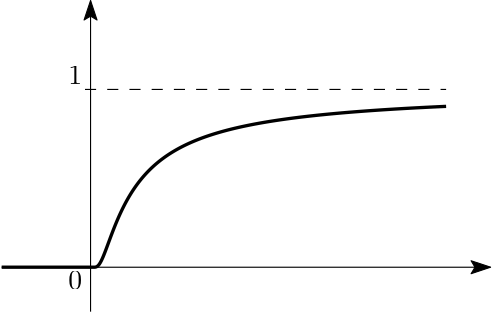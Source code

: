 <?xml version="1.0"?>
<!DOCTYPE ipe SYSTEM "ipe.dtd">
<ipe version="70218" creator="Ipe 7.2.23">
<info created="D:20210328163306" modified="D:20210427234334"/>
<ipestyle name="basic">
<symbol name="arrow/arc(spx)">
<path stroke="sym-stroke" fill="sym-stroke" pen="sym-pen">
0 0 m
-1 0.333 l
-1 -0.333 l
h
</path>
</symbol>
<symbol name="arrow/farc(spx)">
<path stroke="sym-stroke" fill="white" pen="sym-pen">
0 0 m
-1 0.333 l
-1 -0.333 l
h
</path>
</symbol>
<symbol name="arrow/ptarc(spx)">
<path stroke="sym-stroke" fill="sym-stroke" pen="sym-pen">
0 0 m
-1 0.333 l
-0.8 0 l
-1 -0.333 l
h
</path>
</symbol>
<symbol name="arrow/fptarc(spx)">
<path stroke="sym-stroke" fill="white" pen="sym-pen">
0 0 m
-1 0.333 l
-0.8 0 l
-1 -0.333 l
h
</path>
</symbol>
<symbol name="mark/circle(sx)" transformations="translations">
<path fill="sym-stroke">
0.6 0 0 0.6 0 0 e
0.4 0 0 0.4 0 0 e
</path>
</symbol>
<symbol name="mark/disk(sx)" transformations="translations">
<path fill="sym-stroke">
0.6 0 0 0.6 0 0 e
</path>
</symbol>
<symbol name="mark/fdisk(sfx)" transformations="translations">
<group>
<path fill="sym-fill">
0.5 0 0 0.5 0 0 e
</path>
<path fill="sym-stroke" fillrule="eofill">
0.6 0 0 0.6 0 0 e
0.4 0 0 0.4 0 0 e
</path>
</group>
</symbol>
<symbol name="mark/box(sx)" transformations="translations">
<path fill="sym-stroke" fillrule="eofill">
-0.6 -0.6 m
0.6 -0.6 l
0.6 0.6 l
-0.6 0.6 l
h
-0.4 -0.4 m
0.4 -0.4 l
0.4 0.4 l
-0.4 0.4 l
h
</path>
</symbol>
<symbol name="mark/square(sx)" transformations="translations">
<path fill="sym-stroke">
-0.6 -0.6 m
0.6 -0.6 l
0.6 0.6 l
-0.6 0.6 l
h
</path>
</symbol>
<symbol name="mark/fsquare(sfx)" transformations="translations">
<group>
<path fill="sym-fill">
-0.5 -0.5 m
0.5 -0.5 l
0.5 0.5 l
-0.5 0.5 l
h
</path>
<path fill="sym-stroke" fillrule="eofill">
-0.6 -0.6 m
0.6 -0.6 l
0.6 0.6 l
-0.6 0.6 l
h
-0.4 -0.4 m
0.4 -0.4 l
0.4 0.4 l
-0.4 0.4 l
h
</path>
</group>
</symbol>
<symbol name="mark/cross(sx)" transformations="translations">
<group>
<path fill="sym-stroke">
-0.43 -0.57 m
0.57 0.43 l
0.43 0.57 l
-0.57 -0.43 l
h
</path>
<path fill="sym-stroke">
-0.43 0.57 m
0.57 -0.43 l
0.43 -0.57 l
-0.57 0.43 l
h
</path>
</group>
</symbol>
<symbol name="arrow/fnormal(spx)">
<path stroke="sym-stroke" fill="white" pen="sym-pen">
0 0 m
-1 0.333 l
-1 -0.333 l
h
</path>
</symbol>
<symbol name="arrow/pointed(spx)">
<path stroke="sym-stroke" fill="sym-stroke" pen="sym-pen">
0 0 m
-1 0.333 l
-0.8 0 l
-1 -0.333 l
h
</path>
</symbol>
<symbol name="arrow/fpointed(spx)">
<path stroke="sym-stroke" fill="white" pen="sym-pen">
0 0 m
-1 0.333 l
-0.8 0 l
-1 -0.333 l
h
</path>
</symbol>
<symbol name="arrow/linear(spx)">
<path stroke="sym-stroke" pen="sym-pen">
-1 0.333 m
0 0 l
-1 -0.333 l
</path>
</symbol>
<symbol name="arrow/fdouble(spx)">
<path stroke="sym-stroke" fill="white" pen="sym-pen">
0 0 m
-1 0.333 l
-1 -0.333 l
h
-1 0 m
-2 0.333 l
-2 -0.333 l
h
</path>
</symbol>
<symbol name="arrow/double(spx)">
<path stroke="sym-stroke" fill="sym-stroke" pen="sym-pen">
0 0 m
-1 0.333 l
-1 -0.333 l
h
-1 0 m
-2 0.333 l
-2 -0.333 l
h
</path>
</symbol>
<symbol name="arrow/mid-normal(spx)">
<path stroke="sym-stroke" fill="sym-stroke" pen="sym-pen">
0.5 0 m
-0.5 0.333 l
-0.5 -0.333 l
h
</path>
</symbol>
<symbol name="arrow/mid-fnormal(spx)">
<path stroke="sym-stroke" fill="white" pen="sym-pen">
0.5 0 m
-0.5 0.333 l
-0.5 -0.333 l
h
</path>
</symbol>
<symbol name="arrow/mid-pointed(spx)">
<path stroke="sym-stroke" fill="sym-stroke" pen="sym-pen">
0.5 0 m
-0.5 0.333 l
-0.3 0 l
-0.5 -0.333 l
h
</path>
</symbol>
<symbol name="arrow/mid-fpointed(spx)">
<path stroke="sym-stroke" fill="white" pen="sym-pen">
0.5 0 m
-0.5 0.333 l
-0.3 0 l
-0.5 -0.333 l
h
</path>
</symbol>
<symbol name="arrow/mid-double(spx)">
<path stroke="sym-stroke" fill="sym-stroke" pen="sym-pen">
1 0 m
0 0.333 l
0 -0.333 l
h
0 0 m
-1 0.333 l
-1 -0.333 l
h
</path>
</symbol>
<symbol name="arrow/mid-fdouble(spx)">
<path stroke="sym-stroke" fill="white" pen="sym-pen">
1 0 m
0 0.333 l
0 -0.333 l
h
0 0 m
-1 0.333 l
-1 -0.333 l
h
</path>
</symbol>
<anglesize name="22.5 deg" value="22.5"/>
<anglesize name="30 deg" value="30"/>
<anglesize name="45 deg" value="45"/>
<anglesize name="60 deg" value="60"/>
<anglesize name="90 deg" value="90"/>
<arrowsize name="large" value="10"/>
<arrowsize name="small" value="5"/>
<arrowsize name="tiny" value="3"/>
<color name="blue" value="0 0 1"/>
<color name="brown" value="0.647 0.165 0.165"/>
<color name="darkblue" value="0 0 0.545"/>
<color name="darkcyan" value="0 0.545 0.545"/>
<color name="darkgray" value="0.663"/>
<color name="darkgreen" value="0 0.392 0"/>
<color name="darkmagenta" value="0.545 0 0.545"/>
<color name="darkorange" value="1 0.549 0"/>
<color name="darkred" value="0.545 0 0"/>
<color name="gold" value="1 0.843 0"/>
<color name="gray" value="0.745"/>
<color name="green" value="0 1 0"/>
<color name="lightblue" value="0.678 0.847 0.902"/>
<color name="lightcyan" value="0.878 1 1"/>
<color name="lightgray" value="0.827"/>
<color name="lightgreen" value="0.565 0.933 0.565"/>
<color name="lightyellow" value="1 1 0.878"/>
<color name="navy" value="0 0 0.502"/>
<color name="orange" value="1 0.647 0"/>
<color name="pink" value="1 0.753 0.796"/>
<color name="purple" value="0.627 0.125 0.941"/>
<color name="red" value="1 0 0"/>
<color name="seagreen" value="0.18 0.545 0.341"/>
<color name="turquoise" value="0.251 0.878 0.816"/>
<color name="violet" value="0.933 0.51 0.933"/>
<color name="yellow" value="1 1 0"/>
<dashstyle name="dash dot dotted" value="[4 2 1 2 1 2] 0"/>
<dashstyle name="dash dotted" value="[4 2 1 2] 0"/>
<dashstyle name="dashed" value="[4] 0"/>
<dashstyle name="dotted" value="[1 3] 0"/>
<gridsize name="10 pts (~3.5 mm)" value="10"/>
<gridsize name="14 pts (~5 mm)" value="14"/>
<gridsize name="16 pts (~6 mm)" value="16"/>
<gridsize name="20 pts (~7 mm)" value="20"/>
<gridsize name="28 pts (~10 mm)" value="28"/>
<gridsize name="32 pts (~12 mm)" value="32"/>
<gridsize name="4 pts" value="4"/>
<gridsize name="56 pts (~20 mm)" value="56"/>
<gridsize name="8 pts (~3 mm)" value="8"/>
<opacity name="10%" value="0.1"/>
<opacity name="30%" value="0.3"/>
<opacity name="50%" value="0.5"/>
<opacity name="75%" value="0.75"/>
<pen name="fat" value="1.2"/>
<pen name="heavier" value="0.8"/>
<pen name="ultrafat" value="2"/>
<symbolsize name="large" value="5"/>
<symbolsize name="small" value="2"/>
<symbolsize name="tiny" value="1.1"/>
<textsize name="Huge" value="\Huge"/>
<textsize name="LARGE" value="\LARGE"/>
<textsize name="Large" value="\Large"/>
<textsize name="footnote" value="\footnotesize"/>
<textsize name="huge" value="\huge"/>
<textsize name="large" value="\large"/>
<textsize name="small" value="\small"/>
<textsize name="tiny" value="\tiny"/>
<textstyle name="center" begin="\begin{center}" end="\end{center}"/>
<textstyle name="item" begin="\begin{itemize}\item{}" end="\end{itemize}"/>
<textstyle name="itemize" begin="\begin{itemize}" end="\end{itemize}"/>
<tiling name="falling" angle="-60" step="4" width="1"/>
<tiling name="rising" angle="30" step="4" width="1"/>
</ipestyle>
<ipestyle name="specific">
<symbol name="arrow/arc(spx)">
<path stroke="sym-stroke" fill="sym-stroke" pen="sym-pen">
0 0 m
-1 0.333 l
-1 -0.333 l
h
</path>
</symbol>
<symbol name="arrow/farc(spx)">
<path stroke="sym-stroke" fill="white" pen="sym-pen">
0 0 m
-1 0.333 l
-1 -0.333 l
h
</path>
</symbol>
<symbol name="arrow/ptarc(spx)">
<path stroke="sym-stroke" fill="sym-stroke" pen="sym-pen">
0 0 m
-1 0.333 l
-0.8 0 l
-1 -0.333 l
h
</path>
</symbol>
<symbol name="arrow/fptarc(spx)">
<path stroke="sym-stroke" fill="white" pen="sym-pen">
0 0 m
-1 0.333 l
-0.8 0 l
-1 -0.333 l
h
</path>
</symbol>
<symbol name="mark/circle(sx)" transformations="translations">
<path fill="sym-stroke">
0.6 0 0 0.6 0 0 e
0.4 0 0 0.4 0 0 e
</path>
</symbol>
<symbol name="mark/disk(sx)" transformations="translations">
<path fill="sym-stroke">
0.6 0 0 0.6 0 0 e
</path>
</symbol>
<symbol name="mark/fdisk(sfx)" transformations="translations">
<group>
<path fill="sym-fill">
0.5 0 0 0.5 0 0 e
</path>
<path fill="sym-stroke" fillrule="eofill">
0.6 0 0 0.6 0 0 e
0.4 0 0 0.4 0 0 e
</path>
</group>
</symbol>
<symbol name="mark/box(sx)" transformations="translations">
<path fill="sym-stroke" fillrule="eofill">
-0.6 -0.6 m
0.6 -0.6 l
0.6 0.6 l
-0.6 0.6 l
h
-0.4 -0.4 m
0.4 -0.4 l
0.4 0.4 l
-0.4 0.4 l
h
</path>
</symbol>
<symbol name="mark/square(sx)" transformations="translations">
<path fill="sym-stroke">
-0.6 -0.6 m
0.6 -0.6 l
0.6 0.6 l
-0.6 0.6 l
h
</path>
</symbol>
<symbol name="mark/fsquare(sfx)" transformations="translations">
<group>
<path fill="sym-fill">
-0.5 -0.5 m
0.5 -0.5 l
0.5 0.5 l
-0.5 0.5 l
h
</path>
<path fill="sym-stroke" fillrule="eofill">
-0.6 -0.6 m
0.6 -0.6 l
0.6 0.6 l
-0.6 0.6 l
h
-0.4 -0.4 m
0.4 -0.4 l
0.4 0.4 l
-0.4 0.4 l
h
</path>
</group>
</symbol>
<symbol name="mark/cross(sx)" transformations="translations">
<group>
<path fill="sym-stroke">
-0.43 -0.57 m
0.57 0.43 l
0.43 0.57 l
-0.57 -0.43 l
h
</path>
<path fill="sym-stroke">
-0.43 0.57 m
0.57 -0.43 l
0.43 -0.57 l
-0.57 0.43 l
h
</path>
</group>
</symbol>
<symbol name="arrow/fnormal(spx)">
<path stroke="sym-stroke" fill="white" pen="sym-pen">
0 0 m
-1 0.333 l
-1 -0.333 l
h
</path>
</symbol>
<symbol name="arrow/pointed(spx)">
<path stroke="sym-stroke" fill="sym-stroke" pen="sym-pen">
0 0 m
-1 0.333 l
-0.8 0 l
-1 -0.333 l
h
</path>
</symbol>
<symbol name="arrow/fpointed(spx)">
<path stroke="sym-stroke" fill="white" pen="sym-pen">
0 0 m
-1 0.333 l
-0.8 0 l
-1 -0.333 l
h
</path>
</symbol>
<symbol name="arrow/linear(spx)">
<path stroke="sym-stroke" pen="sym-pen">
-1 0.333 m
0 0 l
-1 -0.333 l
</path>
</symbol>
<symbol name="arrow/fdouble(spx)">
<path stroke="sym-stroke" fill="white" pen="sym-pen">
0 0 m
-1 0.333 l
-1 -0.333 l
h
-1 0 m
-2 0.333 l
-2 -0.333 l
h
</path>
</symbol>
<symbol name="arrow/double(spx)">
<path stroke="sym-stroke" fill="sym-stroke" pen="sym-pen">
0 0 m
-1 0.333 l
-1 -0.333 l
h
-1 0 m
-2 0.333 l
-2 -0.333 l
h
</path>
</symbol>
<symbol name="arrow/mid-normal(spx)">
<path stroke="sym-stroke" fill="sym-stroke" pen="sym-pen">
0.5 0 m
-0.5 0.333 l
-0.5 -0.333 l
h
</path>
</symbol>
<symbol name="arrow/mid-fnormal(spx)">
<path stroke="sym-stroke" fill="white" pen="sym-pen">
0.5 0 m
-0.5 0.333 l
-0.5 -0.333 l
h
</path>
</symbol>
<symbol name="arrow/mid-pointed(spx)">
<path stroke="sym-stroke" fill="sym-stroke" pen="sym-pen">
0.5 0 m
-0.5 0.333 l
-0.3 0 l
-0.5 -0.333 l
h
</path>
</symbol>
<symbol name="arrow/mid-fpointed(spx)">
<path stroke="sym-stroke" fill="white" pen="sym-pen">
0.5 0 m
-0.5 0.333 l
-0.3 0 l
-0.5 -0.333 l
h
</path>
</symbol>
<symbol name="arrow/mid-double(spx)">
<path stroke="sym-stroke" fill="sym-stroke" pen="sym-pen">
1 0 m
0 0.333 l
0 -0.333 l
h
0 0 m
-1 0.333 l
-1 -0.333 l
h
</path>
</symbol>
<symbol name="arrow/mid-fdouble(spx)">
<path stroke="sym-stroke" fill="white" pen="sym-pen">
1 0 m
0 0.333 l
0 -0.333 l
h
0 0 m
-1 0.333 l
-1 -0.333 l
h
</path>
</symbol>
<anglesize name="22.5 deg" value="22.5"/>
<anglesize name="30 deg" value="30"/>
<anglesize name="45 deg" value="45"/>
<anglesize name="60 deg" value="60"/>
<anglesize name="90 deg" value="90"/>
<arrowsize name="large" value="10"/>
<arrowsize name="small" value="5"/>
<arrowsize name="tiny" value="3"/>
<color name="blue" value="0 0 1"/>
<color name="brown" value="0.647 0.165 0.165"/>
<color name="darkblue" value="0 0 0.545"/>
<color name="darkcyan" value="0 0.545 0.545"/>
<color name="darkgray" value="0.663"/>
<color name="darkgreen" value="0 0.392 0"/>
<color name="darkmagenta" value="0.545 0 0.545"/>
<color name="darkorange" value="1 0.549 0"/>
<color name="darkred" value="0.545 0 0"/>
<color name="gold" value="1 0.843 0"/>
<color name="gray" value="0.745"/>
<color name="green" value="0 1 0"/>
<color name="lightblue" value="0.678 0.847 0.902"/>
<color name="lightcyan" value="0.878 1 1"/>
<color name="lightgray" value="0.827"/>
<color name="lightgreen" value="0.565 0.933 0.565"/>
<color name="lightyellow" value="1 1 0.878"/>
<color name="navy" value="0 0 0.502"/>
<color name="orange" value="1 0.647 0"/>
<color name="pink" value="1 0.753 0.796"/>
<color name="purple" value="0.627 0.125 0.941"/>
<color name="red" value="1 0 0"/>
<color name="seagreen" value="0.18 0.545 0.341"/>
<color name="turquoise" value="0.251 0.878 0.816"/>
<color name="violet" value="0.933 0.51 0.933"/>
<color name="yellow" value="1 1 0"/>
<dashstyle name="dash dot dotted" value="[4 2 1 2 1 2] 0"/>
<dashstyle name="dash dotted" value="[4 2 1 2] 0"/>
<dashstyle name="dashed hfq" value="[2] 0"/>
<dashstyle name="dashed" value="[4] 0"/>
<dashstyle name="dotted" value="[1 3] 0"/>
<gridsize name="10 pts (~3.5 mm)" value="10"/>
<gridsize name="14 pts (~5 mm)" value="14"/>
<gridsize name="16 pts (~6 mm)" value="16"/>
<gridsize name="2 pts" value="2"/>
<gridsize name="20 pts (~7 mm)" value="20"/>
<gridsize name="28 pts (~10 mm)" value="28"/>
<gridsize name="32 pts (~12 mm)" value="32"/>
<gridsize name="4 pts" value="4"/>
<gridsize name="56 pts (~20 mm)" value="56"/>
<gridsize name="8 pts (~3 mm)" value="8"/>
<opacity name="10%" value="0.1"/>
<opacity name="30%" value="0.3"/>
<opacity name="50%" value="0.5"/>
<opacity name="75%" value="0.75"/>
<pen name="fat" value="1.2"/>
<pen name="heavier" value="0.8"/>
<pen name="ultrafat" value="2"/>
<symbolsize name="large" value="5"/>
<symbolsize name="small" value="2"/>
<symbolsize name="tiny" value="1.1"/>
<textsize name="Huge" value="\Huge"/>
<textsize name="LARGE" value="\LARGE"/>
<textsize name="Large" value="\Large"/>
<textsize name="footnote" value="\footnotesize"/>
<textsize name="huge" value="\huge"/>
<textsize name="large" value="\large"/>
<textsize name="small" value="\small"/>
<textsize name="tiny" value="\tiny"/>
<textstyle name="center" begin="\begin{center}" end="\end{center}"/>
<textstyle name="item" begin="\begin{itemize}\item{}" end="\end{itemize}"/>
<textstyle name="itemize" begin="\begin{itemize}" end="\end{itemize}"/>
<preamble>
\usepackage{amsfonts, amsmath, amsthm, amssymb, mathtools}\DeclareMathSymbol{\shortminus}{\mathbin}{AMSa}{&quot;39}

</preamble>
<tiling name="falling" angle="-60" step="4" width="1"/>
<tiling name="rising" angle="30" step="4" width="1"/>
<tiling name="rising-2" angle="45" step="4" width="0.1"/>
<tiling name="falling-2" angle="-45" step="4" width="0.1"/>
<tiling name="vertical" angle="90" step="6" width="0.3"/>
<tiling name="horizontal" angle="0" step="6" width="0.3"/>
</ipestyle>
<page>
<layer name="alpha"/>
<layer name="beta"/>
<view layers="alpha beta" active="beta"/>
<path layer="beta" matrix="0 0 0 0.777778 256 -23.1111" stroke="black" arrow="pointed/normal">
256 256 m
256 400 l
</path>
<path matrix="1.22222 0 0 1 -88.8889 0" stroke="black" arrow="pointed/normal">
256 192 m
400 192 l
</path>
<path matrix="1.2037 0 0 1 -49.3332 -216" stroke="black" dash="dashed">
252 472 m
360 472 l
</path>
<text matrix="1 0 0 1 0 2" transformations="translations" pos="248 256" stroke="black" type="label" width="4.981" height="6.42" depth="0" valign="baseline" style="math">1</text>
<text matrix="1 0 0 1 0 -224" transformations="translations" pos="248 408" stroke="black" type="label" width="4.981" height="6.42" depth="0" valign="baseline" style="math">0</text>
<path stroke="black" pen="fat">
256.013 192 m
256.12 192
256.227 192
256.334 192 c
256.44 192
256.547 192
256.654 192 c
256.761 192
256.868 192
256.975 192 c
257.082 192
257.189 192.001
257.296 192.003 c
257.403 192.006
257.51 192.011
257.617 192.023 c
257.724 192.036
257.83 192.055
257.937 192.086 c
258.044 192.118
258.151 192.162
258.258 192.221 c
258.365 192.28
258.472 192.355
258.579 192.447 c
258.686 192.539
258.793 192.649
258.9 192.775 c
259.007 192.901
259.114 193.044
259.22 193.202 c
259.327 193.361
259.434 193.535
259.541 193.724 c
259.648 193.912
259.755 194.113
259.862 194.327 c
259.969 194.541
260.076 194.766
260.183 195 c
260.29 195.235
260.397 195.479
260.504 195.731 c
260.611 195.983
260.717 196.242
260.824 196.507 c
260.931 196.772
261.038 197.043
261.145 197.318 c
261.252 197.593
261.359 197.872
261.466 198.154 c
261.573 198.436
261.68 198.721
261.787 199.007 c
261.894 199.293
262.001 199.581
262.107 199.87 c
262.214 200.159
262.321 200.448
262.428 200.738 c
262.535 201.027
262.642 201.317
262.749 201.605 c
262.856 201.894
262.963 202.182
263.07 202.468 c
263.177 202.755
263.284 203.04
263.391 203.324 c
263.497 203.608
263.604 203.89
263.711 204.17 c
263.818 204.45
263.925 204.728
264.032 205.004 c
264.139 205.28
264.246 205.554
264.353 205.825 c
264.46 206.096
264.567 206.365
264.674 206.631 c
264.781 206.897
264.887 207.161
264.994 207.422 c
265.101 207.682
265.208 207.941
265.315 208.196 c
265.422 208.452
265.529 208.704
265.636 208.954 c
265.743 209.204
265.85 209.451
265.957 209.696 c
266.064 209.94
266.171 210.181
266.277 210.42 c
266.384 210.659
266.491 210.895
266.598 211.128 c
266.705 211.361
266.812 211.591
266.919 211.818 c
267.026 212.046
267.133 212.271
267.24 212.493 c
267.347 212.715
267.454 212.934
267.561 213.151 c
267.667 213.367
267.774 213.581
267.881 213.792 c
267.988 214.004
268.095 214.212
268.202 214.418 c
268.309 214.624
268.416 214.828
268.523 215.029 c
268.63 215.23
268.737 215.428
268.844 215.624 c
268.951 215.82
269.057 216.014
269.164 216.205 c
269.271 216.396
269.378 216.585
269.485 216.771 c
269.592 216.958
269.699 217.142
269.806 217.324 c
269.913 217.506
270.02 217.685
270.127 217.863 c
270.234 218.04
270.341 218.215
270.447 218.388 c
270.554 218.561
270.661 218.732
270.768 218.901 c
270.875 219.07
270.982 219.236
271.089 219.401 c
271.196 219.566
271.303 219.728
271.41 219.889 c
271.517 220.05
271.624 220.209
271.731 220.366 c
271.837 220.523
271.944 220.678
272.051 220.831 c
272.158 220.984
272.265 221.135
272.372 221.285 c
272.479 221.434
272.586 221.582
272.693 221.728 c
272.8 221.874
272.907 222.018
273.014 222.161 c
273.121 222.303
273.227 222.444
273.334 222.584 c
273.441 222.723
273.548 222.861
273.655 222.997 c
273.762 223.133
273.869 223.267
273.976 223.4 c
274.083 223.533
274.19 223.665
274.297 223.795 c
274.404 223.925
274.511 224.053
274.617 224.18 c
274.724 224.307
274.831 224.433
274.938 224.557 c
275.045 224.682
275.152 224.804
275.259 224.926 c
275.366 225.047
275.473 225.168
275.58 225.286 c
275.687 225.405
275.794 225.523
275.901 225.639 c
276.007 225.755
276.114 225.87
276.221 225.984 c
276.328 226.098
276.435 226.21
276.542 226.321 c
276.649 226.433
276.756 226.543
276.863 226.652 c
276.97 226.761
277.077 226.869
277.184 226.975 c
277.291 227.082
277.397 227.188
277.504 227.292 c
277.611 227.396
277.718 227.5
277.825 227.602 c
277.932 227.704
278.039 227.806
278.146 227.906 c
278.253 228.006
278.36 228.105
278.467 228.203 c
278.574 228.301
278.681 228.399
278.787 228.495 c
278.894 228.591
279.001 228.686
279.108 228.781 c
279.215 228.875
279.322 228.968
279.429 229.061 c
279.536 229.153
279.643 229.244
279.75 229.335 c
279.857 229.426
279.964 229.515
280.071 229.604 c
280.177 229.693
280.284 229.781
280.391 229.868 c
280.498 229.955
280.605 230.041
280.712 230.127 c
280.819 230.212
280.926 230.297
281.033 230.381 c
281.14 230.465
281.247 230.548
281.354 230.63 c
281.461 230.712
281.567 230.794
281.674 230.874 c
281.781 230.955
281.888 231.035
281.995 231.114 c
282.102 231.193
282.209 231.272
282.316 231.35 c
282.423 231.427
282.53 231.504
282.637 231.581 c
282.744 231.657
282.851 231.733
282.957 231.808 c
283.064 231.883
283.171 231.957
283.278 232.031 c
283.385 232.104
283.492 232.177
283.599 232.25 c
283.706 232.322
283.813 232.394
283.92 232.465 c
284.027 232.536
284.134 232.606
284.241 232.676 c
284.347 232.746
284.454 232.815
284.561 232.883 c
284.668 232.952
284.775 233.02
284.882 233.087 c
284.989 233.155
285.096 233.222
285.203 233.288 c
285.31 233.354
285.417 233.42
285.524 233.485 c
285.631 233.55
285.737 233.615
285.844 233.679 c
285.951 233.743
286.058 233.806
286.165 233.869 c
286.272 233.932
286.379 233.995
286.486 234.057 c
286.593 234.119
286.7 234.18
286.807 234.241 c
286.914 234.302
287.021 234.362
287.127 234.422 c
287.234 234.482
287.341 234.542
287.448 234.6 c
287.555 234.659
287.662 234.718
287.769 234.776 c
287.876 234.834
287.983 234.891
288.09 234.949 c
288.197 235.006
288.304 235.062
288.411 235.118 c
288.517 235.175
288.624 235.23
288.731 235.286 c
288.838 235.341
288.945 235.396
289.052 235.45 c
289.159 235.505
289.266 235.559
289.373 235.612 c
289.48 235.666
289.587 235.719
289.694 235.772 c
289.801 235.825
289.907 235.877
290.014 235.929 c
290.121 235.981
290.228 236.032
290.335 236.084 c
290.442 236.135
290.549 236.186
290.656 236.236 c
290.763 236.286
290.87 236.336
290.977 236.386 c
291.084 236.436
291.191 236.485
291.297 236.534 c
291.404 236.583
291.511 236.631
291.618 236.68 c
291.725 236.728
291.832 236.776
291.939 236.823 c
292.046 236.871
292.153 236.918
292.26 236.965 c
292.367 237.011
292.474 237.058
292.581 237.104 c
292.687 237.15
292.794 237.196
292.901 237.241 c
293.008 237.287
293.115 237.332
293.222 237.377 c
293.329 237.422
293.436 237.466
293.543 237.51 c
293.65 237.555
293.757 237.598
293.864 237.642 c
293.971 237.686
294.077 237.729
294.184 237.772 c
294.291 237.815
294.398 237.857
294.505 237.9 c
294.612 237.942
294.719 237.984
294.826 238.026 c
294.933 238.068
295.04 238.109
295.147 238.151 c
295.254 238.192
295.361 238.233
295.468 238.273 c
295.574 238.314
295.681 238.354
295.788 238.394 c
295.895 238.435
296.002 238.474
296.109 238.514 c
296.216 238.554
296.323 238.593
296.43 238.632 c
296.537 238.671
296.644 238.71
296.751 238.748 c
296.858 238.787
296.964 238.825
297.071 238.863 c
297.178 238.901
297.285 238.939
297.392 238.976 c
297.499 239.014
297.606 239.051
297.713 239.088 c
297.82 239.125
297.927 239.162
298.034 239.199 c
298.141 239.235
298.248 239.272
298.354 239.308 c
298.461 239.344
298.568 239.38
298.675 239.415 c
298.782 239.451
298.889 239.486
298.996 239.521 c
299.103 239.557
299.21 239.592
299.317 239.626 c
299.424 239.661
299.531 239.696
299.638 239.73 c
299.744 239.764
299.851 239.798
299.958 239.832 c
300.065 239.866
300.172 239.9
300.279 239.933 c
300.386 239.967
300.493 240
300.6 240.033 c
300.707 240.066
300.814 240.099
300.921 240.131 c
301.028 240.164
301.134 240.197
301.241 240.229 c
301.348 240.261
301.455 240.293
301.562 240.325 c
301.669 240.357
301.776 240.388
301.883 240.42 c
301.99 240.451
302.097 240.483
302.204 240.514 c
302.311 240.545
302.418 240.576
302.524 240.607 c
302.631 240.637
302.738 240.668
302.845 240.698 c
302.952 240.729
303.059 240.759
303.166 240.789 c
303.273 240.819
303.38 240.849
303.487 240.878 c
303.594 240.908
303.701 240.937
303.808 240.967 c
303.914 240.996
304.021 241.025
304.128 241.054 c
304.235 241.083
304.342 241.112
304.449 241.141 c
304.556 241.169
304.663 241.198
304.77 241.226 c
304.877 241.255
304.984 241.283
305.091 241.311 c
305.198 241.339
305.304 241.367
305.411 241.394 c
305.518 241.422
305.625 241.449
305.732 241.477 c
305.839 241.504
305.946 241.531
306.053 241.558 c
306.16 241.586
306.267 241.612
306.374 241.639 c
306.481 241.666
306.588 241.693
306.694 241.719 c
306.801 241.746
306.908 241.772
307.015 241.798 c
307.122 241.824
307.229 241.85
307.336 241.876 c
307.443 241.902
307.55 241.928
307.657 241.954 c
307.764 241.979
307.871 242.005
307.978 242.03 c
308.084 242.055
308.191 242.081
308.298 242.106 c
308.405 242.131
308.512 242.156
308.619 242.18 c
308.726 242.205
308.833 242.23
308.94 242.254 c
309.047 242.279
309.154 242.303
309.261 242.328 c
309.368 242.352
309.474 242.376
309.581 242.4 c
309.688 242.424
309.795 242.448
309.902 242.472 c
310.009 242.496
310.116 242.519
310.223 242.543 c
310.33 242.566
310.437 242.59
310.544 242.613 c
310.651 242.636
310.758 242.659
310.864 242.683 c
310.971 242.706
311.078 242.728
311.185 242.751 c
311.292 242.774
311.399 242.797
311.506 242.819 c
311.613 242.842
311.72 242.864
311.827 242.887 c
311.934 242.909
312.041 242.931
312.148 242.953 c
312.254 242.976
312.361 242.998
312.468 243.019 c
312.575 243.041
312.682 243.063
312.789 243.085 c
312.896 243.107
313.003 243.128
313.11 243.15 c
313.217 243.171
313.324 243.192
313.431 243.214 c
313.538 243.235
313.644 243.256
313.751 243.277 c
313.858 243.298
313.965 243.319
314.072 243.34 c
314.179 243.361
314.286 243.381
314.393 243.402 c
314.5 243.423
314.607 243.443
314.714 243.464 c
314.821 243.484
314.928 243.504
315.034 243.525 c
315.141 243.545
315.248 243.565
315.355 243.585 c
315.462 243.605
315.569 243.625
315.676 243.645 c
315.783 243.665
315.89 243.685
315.997 243.704 c
316.104 243.724
316.211 243.743
316.318 243.763 c
316.424 243.782
316.531 243.802
316.638 243.821 c
316.745 243.84
316.852 243.859
316.959 243.879 c
317.066 243.898
317.173 243.917
317.28 243.936 c
317.387 243.955
317.494 243.973
317.601 243.992 c
317.708 244.011
317.814 244.03
317.921 244.048 c
318.028 244.067
318.135 244.085
318.242 244.104 c
318.349 244.122
318.456 244.14
318.563 244.159 c
318.67 244.177
318.777 244.195
318.884 244.213 c
318.991 244.231
319.098 244.249
319.204 244.267 c
319.311 244.285
319.418 244.303
319.525 244.321 c
319.632 244.338
319.739 244.356
319.846 244.373 c
319.953 244.391
320.06 244.409
320.167 244.426 c
320.274 244.443
320.381 244.461
320.488 244.478 c
320.594 244.495
320.701 244.513
320.808 244.53 c
320.915 244.547
321.022 244.564
321.129 244.581 c
321.236 244.598
321.343 244.615
321.45 244.631 c
321.557 244.648
321.664 244.665
321.771 244.682 c
321.878 244.698
321.984 244.715
322.091 244.731 c
322.198 244.748
322.305 244.764
322.412 244.781 c
322.519 244.797
322.626 244.813
322.733 244.83 c
322.84 244.846
322.947 244.862
323.054 244.878 c
323.161 244.894
323.268 244.91
323.374 244.926 c
323.481 244.942
323.588 244.958
323.695 244.974 c
323.802 244.99
323.909 245.006
324.016 245.021 c
324.123 245.037
324.23 245.053
324.337 245.068 c
324.444 245.084
324.551 245.099
324.658 245.115 c
324.764 245.13
324.871 245.145
324.978 245.161 c
325.085 245.176
325.192 245.191
325.299 245.206 c
325.406 245.221
325.513 245.237
325.62 245.252 c
325.727 245.267
325.834 245.282
325.941 245.297 c
326.048 245.311
326.154 245.326
326.261 245.341 c
326.368 245.356
326.475 245.371
326.582 245.385 c
326.689 245.4
326.796 245.415
326.903 245.429 c
327.01 245.444
327.117 245.458
327.224 245.473 c
327.331 245.487
327.438 245.501
327.544 245.516 c
327.651 245.53
327.758 245.544
327.865 245.558 c
327.972 245.573
328.079 245.587
328.186 245.601 c
328.293 245.615
328.4 245.629
328.507 245.643 c
328.614 245.657
328.721 245.671
328.828 245.685 c
328.934 245.698
329.041 245.712
329.148 245.726 c
329.255 245.74
329.362 245.753
329.469 245.767 c
329.576 245.781
329.683 245.794
329.79 245.808 c
329.897 245.821
330.004 245.835
330.111 245.848 c
330.218 245.862
330.324 245.875
330.431 245.888 c
330.538 245.902
330.645 245.915
330.752 245.928 c
330.859 245.941
330.966 245.954
331.073 245.968 c
331.18 245.981
331.287 245.994
331.394 246.007 c
331.501 246.02
331.608 246.033
331.715 246.046 c
331.821 246.058
331.928 246.071
332.035 246.084 c
332.142 246.097
332.249 246.11
332.356 246.122 c
332.463 246.135
332.57 246.148
332.677 246.16 c
332.784 246.173
332.891 246.185
332.998 246.198 c
333.105 246.211
333.211 246.223
333.318 246.235 c
333.425 246.248
333.532 246.26
333.639 246.273 c
333.746 246.285
333.853 246.297
333.96 246.309 c
334.067 246.322
334.174 246.334
334.281 246.346 c
334.388 246.358
334.495 246.37
334.601 246.382 c
334.708 246.394
334.815 246.406
334.922 246.418 c
335.029 246.43
335.136 246.442
335.243 246.454 c
335.35 246.466
335.457 246.478
335.564 246.489 c
335.671 246.501
335.778 246.513
335.885 246.525 c
335.991 246.536
336.098 246.548
336.205 246.56 c
336.312 246.571
336.419 246.583
336.526 246.594 c
336.633 246.606
336.74 246.617
336.847 246.629 c
336.954 246.64
337.061 246.652
337.168 246.663 c
337.275 246.674
337.381 246.686
337.488 246.697 c
337.595 246.708
337.702 246.719
337.809 246.731 c
337.916 246.742
338.023 246.753
338.13 246.764 c
338.237 246.775
338.344 246.786
338.451 246.797 c
338.558 246.808
338.665 246.819
338.771 246.83 c
338.878 246.841
338.985 246.852
339.092 246.863 c
339.199 246.874
339.306 246.885
339.413 246.895 c
339.52 246.906
339.627 246.917
339.734 246.928 c
339.841 246.938
339.948 246.949
340.055 246.96 c
340.161 246.97
340.268 246.981
340.375 246.992 c
340.482 247.002
340.589 247.013
340.696 247.023 c
340.803 247.034
340.91 247.044
341.017 247.055 c
341.124 247.065
341.231 247.075
341.338 247.086 c
341.445 247.096
341.551 247.106
341.658 247.117 c
341.765 247.127
341.872 247.137
341.979 247.147 c
342.086 247.158
342.193 247.168
342.3 247.178 c
342.407 247.188
342.514 247.198
342.621 247.208 c
342.728 247.218
342.835 247.228
342.941 247.238 c
343.048 247.248
343.155 247.258
343.262 247.268 c
343.369 247.278
343.476 247.288
343.583 247.298 c
343.69 247.308
343.797 247.318
343.904 247.327 c
344.011 247.337
344.118 247.347
344.225 247.357 c
344.331 247.366
344.438 247.376
344.545 247.386 c
344.652 247.396
344.759 247.405
344.866 247.415 c
344.973 247.424
345.08 247.434
345.187 247.443 c
345.294 247.453
345.401 247.463
345.508 247.472 c
345.615 247.481
345.721 247.491
345.828 247.5 c
345.935 247.51
346.042 247.519
346.149 247.528 c
346.256 247.538
346.363 247.547
346.47 247.556 c
346.577 247.566
346.684 247.575
346.791 247.584 c
346.898 247.593
347.005 247.603
347.111 247.612 c
347.218 247.621
347.325 247.63
347.432 247.639 c
347.539 247.648
347.646 247.657
347.753 247.666 c
347.86 247.676
347.967 247.685
348.074 247.694 c
348.181 247.703
348.288 247.711
348.395 247.72 c
348.501 247.729
348.608 247.738
348.715 247.747 c
348.822 247.756
348.929 247.765
349.036 247.774 c
349.143 247.782
349.25 247.791
349.357 247.8 c
349.464 247.809
349.571 247.818
349.678 247.826 c
349.785 247.835
349.891 247.844
349.998 247.852 c
350.105 247.861
350.212 247.87
350.319 247.878 c
350.426 247.887
350.533 247.895
350.64 247.904 c
350.747 247.912
350.854 247.921
350.961 247.929 c
351.068 247.938
351.175 247.946
351.281 247.955 c
351.388 247.963
351.495 247.972
351.602 247.98 c
351.709 247.988
351.816 247.997
351.923 248.005 c
352.03 248.013
352.137 248.022
352.244 248.03 c
352.351 248.038
352.458 248.047
352.565 248.055 c
352.671 248.063
352.778 248.071
352.885 248.079 c
352.992 248.088
353.099 248.096
353.206 248.104 c
353.313 248.112
353.42 248.12
353.527 248.128 c
353.634 248.136
353.741 248.144
353.848 248.152 c
353.955 248.16
354.061 248.168
354.168 248.176 c
354.275 248.184
354.382 248.192
354.489 248.2 c
354.596 248.208
354.703 248.216
354.81 248.224 c
354.917 248.232
355.024 248.24
355.131 248.247 c
355.238 248.255
355.345 248.263
355.451 248.271 c
355.558 248.279
355.665 248.286
355.772 248.294 c
355.879 248.302
355.986 248.31
356.093 248.317 c
356.2 248.325
356.307 248.333
356.414 248.34 c
356.521 248.348
356.628 248.356
356.735 248.363 c
356.841 248.371
356.948 248.378
357.055 248.386 c
357.162 248.393
357.269 248.401
357.376 248.409 c
357.483 248.416
357.59 248.424
357.697 248.431 c
357.804 248.438
357.911 248.446
358.018 248.453 c
358.125 248.461
358.231 248.468
358.338 248.476 c
358.445 248.483
358.552 248.49
358.659 248.498 c
358.766 248.505
358.873 248.512
358.98 248.52 c
359.087 248.527
359.194 248.534
359.301 248.541 c
359.408 248.549
359.515 248.556
359.621 248.563 c
359.728 248.57
359.835 248.577
359.942 248.585 c
360.049 248.592
360.156 248.599
360.263 248.606 c
360.37 248.613
360.477 248.62
360.584 248.627 c
360.691 248.634
360.798 248.642
360.905 248.649 c
361.011 248.656
361.118 248.663
361.225 248.67 c
361.332 248.677
361.439 248.684
361.546 248.691 c
361.653 248.698
361.76 248.705
361.867 248.711 c
361.974 248.718
362.081 248.725
362.188 248.732 c
362.295 248.739
362.401 248.746
362.508 248.753 c
362.615 248.76
362.722 248.766
362.829 248.773 c
362.936 248.78
363.043 248.787
363.15 248.794 c
363.257 248.8
363.364 248.807
363.471 248.814 c
363.578 248.821
363.685 248.827
363.791 248.834 c
363.898 248.841
364.005 248.847
364.112 248.854 c
364.219 248.861
364.326 248.867
364.433 248.874 c
364.54 248.881
364.647 248.887
364.754 248.894 c
364.861 248.9
364.968 248.907
365.075 248.913 c
365.181 248.92
365.288 248.927
365.395 248.933 c
365.502 248.94
365.609 248.946
365.716 248.953 c
365.823 248.959
365.93 248.965
366.037 248.972 c
366.144 248.978
366.251 248.985
366.358 248.991 c
366.465 248.998
366.572 249.004
366.678 249.01 c
366.785 249.017
366.892 249.023
366.999 249.029 c
367.106 249.036
367.213 249.042
367.32 249.048 c
367.427 249.055
367.534 249.061
367.641 249.067 c
367.748 249.073
367.855 249.08
367.962 249.086 c
368.068 249.092
368.175 249.098
368.282 249.105 c
368.389 249.111
368.496 249.117
368.603 249.123 c
368.71 249.129
368.817 249.135
368.924 249.142 c
369.031 249.148
369.138 249.154
369.245 249.16 c
369.352 249.166
369.458 249.172
369.565 249.178 c
369.672 249.184
369.779 249.19
369.886 249.196 c
369.993 249.202
370.1 249.208
370.207 249.214 c
370.314 249.22
370.421 249.226
370.528 249.232 c
370.635 249.238
370.742 249.244
370.848 249.25 c
370.955 249.256
371.062 249.262
371.169 249.268 c
371.276 249.274
371.383 249.28
371.49 249.286 c
371.597 249.292
371.704 249.297
371.811 249.303 c
371.918 249.309
372.025 249.315
372.132 249.321 c
372.238 249.327
372.345 249.332
372.452 249.338 c
372.559 249.344
372.666 249.35
372.773 249.356 c
372.88 249.361
372.987 249.367
373.094 249.373 c
373.201 249.378
373.308 249.384
373.415 249.39 c
373.522 249.396
373.628 249.401
373.735 249.407 c
373.842 249.413
373.949 249.418
374.056 249.424 c
374.163 249.43
374.27 249.435
374.377 249.441 c
374.484 249.446
374.591 249.452
374.698 249.458 c
374.805 249.463
374.912 249.469
375.018 249.474 c
375.125 249.48
375.232 249.485
375.339 249.491 c
375.446 249.496
375.553 249.502
375.66 249.507 c
375.767 249.513
375.874 249.518
375.981 249.524 c
376.088 249.529
376.195 249.535
376.302 249.54 c
376.408 249.546
376.515 249.551
376.622 249.556 c
376.729 249.562
376.836 249.567
376.943 249.573 c
377.05 249.578
377.157 249.583
377.264 249.589 c
377.371 249.594
377.478 249.6
377.585 249.605 c
377.692 249.61
377.798 249.615
377.905 249.621 c
378.012 249.626
378.119 249.631
378.226 249.637 c
378.333 249.642
378.44 249.647
378.547 249.652 c
378.654 249.658
378.761 249.663
378.868 249.668 c
378.975 249.673
379.082 249.679
379.188 249.684 c
379.295 249.689
379.402 249.694
379.509 249.699 c
379.616 249.705
379.723 249.71
379.83 249.715 c
379.937 249.72
380.044 249.725
380.151 249.73 c
380.258 249.735
380.365 249.741
380.472 249.746 c
380.578 249.751
380.685 249.756
380.792 249.761 c
380.899 249.766
381.006 249.771
381.113 249.776 c
381.22 249.781
381.327 249.786
381.434 249.791 c
381.541 249.796
381.648 249.801
381.755 249.806 c
381.862 249.811
381.968 249.816
382.075 249.821 c
382.182 249.826
382.289 249.831
382.396 249.836 c
382.503 249.841
382.61 249.846
382.717 249.851 c
382.824 249.856
382.931 249.861
383.038 249.866 c
383.145 249.871
383.252 249.876
383.358 249.88 c
383.465 249.885
383.572 249.89
383.679 249.895 c
383.786 249.9
383.893 249.905
384 249.91 c
224 192 m
256 192 l
</path>
</page>
</ipe>
